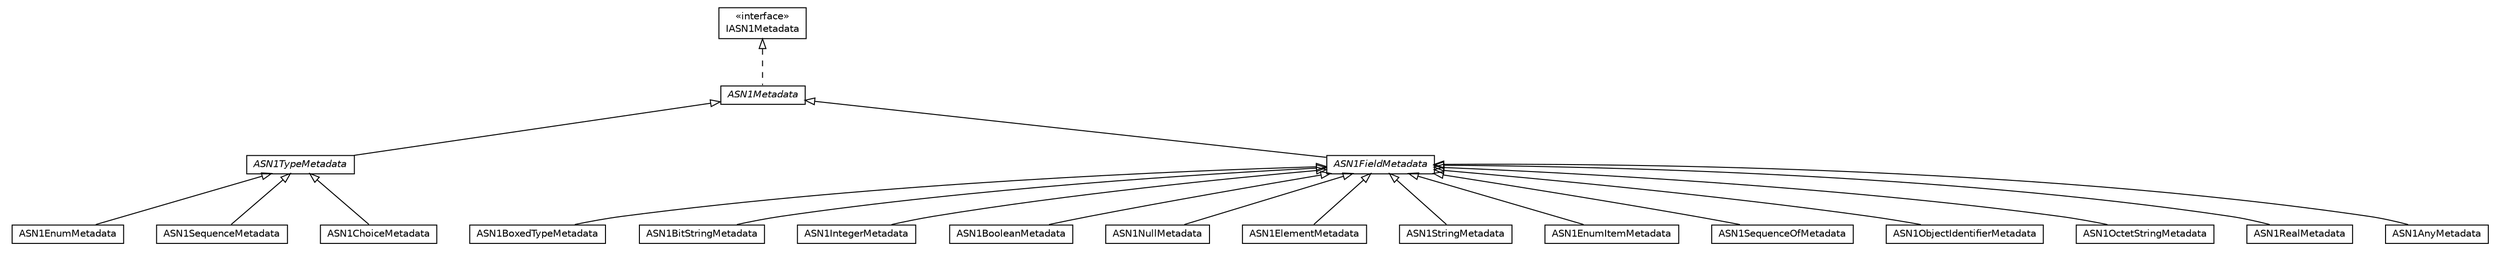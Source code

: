 #!/usr/local/bin/dot
#
# Class diagram 
# Generated by UMLGraph version R5_6-24-gf6e263 (http://www.umlgraph.org/)
#

digraph G {
	edge [fontname="Helvetica",fontsize=10,labelfontname="Helvetica",labelfontsize=10];
	node [fontname="Helvetica",fontsize=10,shape=plaintext];
	nodesep=0.25;
	ranksep=0.5;
	// org.universAAL.lddi.lib.ieeex73std.org.bn.metadata.ASN1BoxedTypeMetadata
	c670497 [label=<<table title="org.universAAL.lddi.lib.ieeex73std.org.bn.metadata.ASN1BoxedTypeMetadata" border="0" cellborder="1" cellspacing="0" cellpadding="2" port="p" href="./ASN1BoxedTypeMetadata.html">
		<tr><td><table border="0" cellspacing="0" cellpadding="1">
<tr><td align="center" balign="center"> ASN1BoxedTypeMetadata </td></tr>
		</table></td></tr>
		</table>>, URL="./ASN1BoxedTypeMetadata.html", fontname="Helvetica", fontcolor="black", fontsize=10.0];
	// org.universAAL.lddi.lib.ieeex73std.org.bn.metadata.IASN1Metadata
	c670498 [label=<<table title="org.universAAL.lddi.lib.ieeex73std.org.bn.metadata.IASN1Metadata" border="0" cellborder="1" cellspacing="0" cellpadding="2" port="p" href="./IASN1Metadata.html">
		<tr><td><table border="0" cellspacing="0" cellpadding="1">
<tr><td align="center" balign="center"> &#171;interface&#187; </td></tr>
<tr><td align="center" balign="center"> IASN1Metadata </td></tr>
		</table></td></tr>
		</table>>, URL="./IASN1Metadata.html", fontname="Helvetica", fontcolor="black", fontsize=10.0];
	// org.universAAL.lddi.lib.ieeex73std.org.bn.metadata.ASN1BitStringMetadata
	c670499 [label=<<table title="org.universAAL.lddi.lib.ieeex73std.org.bn.metadata.ASN1BitStringMetadata" border="0" cellborder="1" cellspacing="0" cellpadding="2" port="p" href="./ASN1BitStringMetadata.html">
		<tr><td><table border="0" cellspacing="0" cellpadding="1">
<tr><td align="center" balign="center"> ASN1BitStringMetadata </td></tr>
		</table></td></tr>
		</table>>, URL="./ASN1BitStringMetadata.html", fontname="Helvetica", fontcolor="black", fontsize=10.0];
	// org.universAAL.lddi.lib.ieeex73std.org.bn.metadata.ASN1IntegerMetadata
	c670500 [label=<<table title="org.universAAL.lddi.lib.ieeex73std.org.bn.metadata.ASN1IntegerMetadata" border="0" cellborder="1" cellspacing="0" cellpadding="2" port="p" href="./ASN1IntegerMetadata.html">
		<tr><td><table border="0" cellspacing="0" cellpadding="1">
<tr><td align="center" balign="center"> ASN1IntegerMetadata </td></tr>
		</table></td></tr>
		</table>>, URL="./ASN1IntegerMetadata.html", fontname="Helvetica", fontcolor="black", fontsize=10.0];
	// org.universAAL.lddi.lib.ieeex73std.org.bn.metadata.ASN1EnumMetadata
	c670501 [label=<<table title="org.universAAL.lddi.lib.ieeex73std.org.bn.metadata.ASN1EnumMetadata" border="0" cellborder="1" cellspacing="0" cellpadding="2" port="p" href="./ASN1EnumMetadata.html">
		<tr><td><table border="0" cellspacing="0" cellpadding="1">
<tr><td align="center" balign="center"> ASN1EnumMetadata </td></tr>
		</table></td></tr>
		</table>>, URL="./ASN1EnumMetadata.html", fontname="Helvetica", fontcolor="black", fontsize=10.0];
	// org.universAAL.lddi.lib.ieeex73std.org.bn.metadata.ASN1BooleanMetadata
	c670502 [label=<<table title="org.universAAL.lddi.lib.ieeex73std.org.bn.metadata.ASN1BooleanMetadata" border="0" cellborder="1" cellspacing="0" cellpadding="2" port="p" href="./ASN1BooleanMetadata.html">
		<tr><td><table border="0" cellspacing="0" cellpadding="1">
<tr><td align="center" balign="center"> ASN1BooleanMetadata </td></tr>
		</table></td></tr>
		</table>>, URL="./ASN1BooleanMetadata.html", fontname="Helvetica", fontcolor="black", fontsize=10.0];
	// org.universAAL.lddi.lib.ieeex73std.org.bn.metadata.ASN1TypeMetadata
	c670503 [label=<<table title="org.universAAL.lddi.lib.ieeex73std.org.bn.metadata.ASN1TypeMetadata" border="0" cellborder="1" cellspacing="0" cellpadding="2" port="p" href="./ASN1TypeMetadata.html">
		<tr><td><table border="0" cellspacing="0" cellpadding="1">
<tr><td align="center" balign="center"><font face="Helvetica-Oblique"> ASN1TypeMetadata </font></td></tr>
		</table></td></tr>
		</table>>, URL="./ASN1TypeMetadata.html", fontname="Helvetica", fontcolor="black", fontsize=10.0];
	// org.universAAL.lddi.lib.ieeex73std.org.bn.metadata.ASN1Metadata
	c670504 [label=<<table title="org.universAAL.lddi.lib.ieeex73std.org.bn.metadata.ASN1Metadata" border="0" cellborder="1" cellspacing="0" cellpadding="2" port="p" href="./ASN1Metadata.html">
		<tr><td><table border="0" cellspacing="0" cellpadding="1">
<tr><td align="center" balign="center"><font face="Helvetica-Oblique"> ASN1Metadata </font></td></tr>
		</table></td></tr>
		</table>>, URL="./ASN1Metadata.html", fontname="Helvetica", fontcolor="black", fontsize=10.0];
	// org.universAAL.lddi.lib.ieeex73std.org.bn.metadata.ASN1SequenceMetadata
	c670505 [label=<<table title="org.universAAL.lddi.lib.ieeex73std.org.bn.metadata.ASN1SequenceMetadata" border="0" cellborder="1" cellspacing="0" cellpadding="2" port="p" href="./ASN1SequenceMetadata.html">
		<tr><td><table border="0" cellspacing="0" cellpadding="1">
<tr><td align="center" balign="center"> ASN1SequenceMetadata </td></tr>
		</table></td></tr>
		</table>>, URL="./ASN1SequenceMetadata.html", fontname="Helvetica", fontcolor="black", fontsize=10.0];
	// org.universAAL.lddi.lib.ieeex73std.org.bn.metadata.ASN1FieldMetadata
	c670506 [label=<<table title="org.universAAL.lddi.lib.ieeex73std.org.bn.metadata.ASN1FieldMetadata" border="0" cellborder="1" cellspacing="0" cellpadding="2" port="p" href="./ASN1FieldMetadata.html">
		<tr><td><table border="0" cellspacing="0" cellpadding="1">
<tr><td align="center" balign="center"><font face="Helvetica-Oblique"> ASN1FieldMetadata </font></td></tr>
		</table></td></tr>
		</table>>, URL="./ASN1FieldMetadata.html", fontname="Helvetica", fontcolor="black", fontsize=10.0];
	// org.universAAL.lddi.lib.ieeex73std.org.bn.metadata.ASN1NullMetadata
	c670507 [label=<<table title="org.universAAL.lddi.lib.ieeex73std.org.bn.metadata.ASN1NullMetadata" border="0" cellborder="1" cellspacing="0" cellpadding="2" port="p" href="./ASN1NullMetadata.html">
		<tr><td><table border="0" cellspacing="0" cellpadding="1">
<tr><td align="center" balign="center"> ASN1NullMetadata </td></tr>
		</table></td></tr>
		</table>>, URL="./ASN1NullMetadata.html", fontname="Helvetica", fontcolor="black", fontsize=10.0];
	// org.universAAL.lddi.lib.ieeex73std.org.bn.metadata.ASN1ElementMetadata
	c670508 [label=<<table title="org.universAAL.lddi.lib.ieeex73std.org.bn.metadata.ASN1ElementMetadata" border="0" cellborder="1" cellspacing="0" cellpadding="2" port="p" href="./ASN1ElementMetadata.html">
		<tr><td><table border="0" cellspacing="0" cellpadding="1">
<tr><td align="center" balign="center"> ASN1ElementMetadata </td></tr>
		</table></td></tr>
		</table>>, URL="./ASN1ElementMetadata.html", fontname="Helvetica", fontcolor="black", fontsize=10.0];
	// org.universAAL.lddi.lib.ieeex73std.org.bn.metadata.ASN1StringMetadata
	c670509 [label=<<table title="org.universAAL.lddi.lib.ieeex73std.org.bn.metadata.ASN1StringMetadata" border="0" cellborder="1" cellspacing="0" cellpadding="2" port="p" href="./ASN1StringMetadata.html">
		<tr><td><table border="0" cellspacing="0" cellpadding="1">
<tr><td align="center" balign="center"> ASN1StringMetadata </td></tr>
		</table></td></tr>
		</table>>, URL="./ASN1StringMetadata.html", fontname="Helvetica", fontcolor="black", fontsize=10.0];
	// org.universAAL.lddi.lib.ieeex73std.org.bn.metadata.ASN1EnumItemMetadata
	c670510 [label=<<table title="org.universAAL.lddi.lib.ieeex73std.org.bn.metadata.ASN1EnumItemMetadata" border="0" cellborder="1" cellspacing="0" cellpadding="2" port="p" href="./ASN1EnumItemMetadata.html">
		<tr><td><table border="0" cellspacing="0" cellpadding="1">
<tr><td align="center" balign="center"> ASN1EnumItemMetadata </td></tr>
		</table></td></tr>
		</table>>, URL="./ASN1EnumItemMetadata.html", fontname="Helvetica", fontcolor="black", fontsize=10.0];
	// org.universAAL.lddi.lib.ieeex73std.org.bn.metadata.ASN1SequenceOfMetadata
	c670511 [label=<<table title="org.universAAL.lddi.lib.ieeex73std.org.bn.metadata.ASN1SequenceOfMetadata" border="0" cellborder="1" cellspacing="0" cellpadding="2" port="p" href="./ASN1SequenceOfMetadata.html">
		<tr><td><table border="0" cellspacing="0" cellpadding="1">
<tr><td align="center" balign="center"> ASN1SequenceOfMetadata </td></tr>
		</table></td></tr>
		</table>>, URL="./ASN1SequenceOfMetadata.html", fontname="Helvetica", fontcolor="black", fontsize=10.0];
	// org.universAAL.lddi.lib.ieeex73std.org.bn.metadata.ASN1ObjectIdentifierMetadata
	c670512 [label=<<table title="org.universAAL.lddi.lib.ieeex73std.org.bn.metadata.ASN1ObjectIdentifierMetadata" border="0" cellborder="1" cellspacing="0" cellpadding="2" port="p" href="./ASN1ObjectIdentifierMetadata.html">
		<tr><td><table border="0" cellspacing="0" cellpadding="1">
<tr><td align="center" balign="center"> ASN1ObjectIdentifierMetadata </td></tr>
		</table></td></tr>
		</table>>, URL="./ASN1ObjectIdentifierMetadata.html", fontname="Helvetica", fontcolor="black", fontsize=10.0];
	// org.universAAL.lddi.lib.ieeex73std.org.bn.metadata.ASN1OctetStringMetadata
	c670513 [label=<<table title="org.universAAL.lddi.lib.ieeex73std.org.bn.metadata.ASN1OctetStringMetadata" border="0" cellborder="1" cellspacing="0" cellpadding="2" port="p" href="./ASN1OctetStringMetadata.html">
		<tr><td><table border="0" cellspacing="0" cellpadding="1">
<tr><td align="center" balign="center"> ASN1OctetStringMetadata </td></tr>
		</table></td></tr>
		</table>>, URL="./ASN1OctetStringMetadata.html", fontname="Helvetica", fontcolor="black", fontsize=10.0];
	// org.universAAL.lddi.lib.ieeex73std.org.bn.metadata.ASN1RealMetadata
	c670514 [label=<<table title="org.universAAL.lddi.lib.ieeex73std.org.bn.metadata.ASN1RealMetadata" border="0" cellborder="1" cellspacing="0" cellpadding="2" port="p" href="./ASN1RealMetadata.html">
		<tr><td><table border="0" cellspacing="0" cellpadding="1">
<tr><td align="center" balign="center"> ASN1RealMetadata </td></tr>
		</table></td></tr>
		</table>>, URL="./ASN1RealMetadata.html", fontname="Helvetica", fontcolor="black", fontsize=10.0];
	// org.universAAL.lddi.lib.ieeex73std.org.bn.metadata.ASN1AnyMetadata
	c670515 [label=<<table title="org.universAAL.lddi.lib.ieeex73std.org.bn.metadata.ASN1AnyMetadata" border="0" cellborder="1" cellspacing="0" cellpadding="2" port="p" href="./ASN1AnyMetadata.html">
		<tr><td><table border="0" cellspacing="0" cellpadding="1">
<tr><td align="center" balign="center"> ASN1AnyMetadata </td></tr>
		</table></td></tr>
		</table>>, URL="./ASN1AnyMetadata.html", fontname="Helvetica", fontcolor="black", fontsize=10.0];
	// org.universAAL.lddi.lib.ieeex73std.org.bn.metadata.ASN1ChoiceMetadata
	c670516 [label=<<table title="org.universAAL.lddi.lib.ieeex73std.org.bn.metadata.ASN1ChoiceMetadata" border="0" cellborder="1" cellspacing="0" cellpadding="2" port="p" href="./ASN1ChoiceMetadata.html">
		<tr><td><table border="0" cellspacing="0" cellpadding="1">
<tr><td align="center" balign="center"> ASN1ChoiceMetadata </td></tr>
		</table></td></tr>
		</table>>, URL="./ASN1ChoiceMetadata.html", fontname="Helvetica", fontcolor="black", fontsize=10.0];
	//org.universAAL.lddi.lib.ieeex73std.org.bn.metadata.ASN1BoxedTypeMetadata extends org.universAAL.lddi.lib.ieeex73std.org.bn.metadata.ASN1FieldMetadata
	c670506:p -> c670497:p [dir=back,arrowtail=empty];
	//org.universAAL.lddi.lib.ieeex73std.org.bn.metadata.ASN1BitStringMetadata extends org.universAAL.lddi.lib.ieeex73std.org.bn.metadata.ASN1FieldMetadata
	c670506:p -> c670499:p [dir=back,arrowtail=empty];
	//org.universAAL.lddi.lib.ieeex73std.org.bn.metadata.ASN1IntegerMetadata extends org.universAAL.lddi.lib.ieeex73std.org.bn.metadata.ASN1FieldMetadata
	c670506:p -> c670500:p [dir=back,arrowtail=empty];
	//org.universAAL.lddi.lib.ieeex73std.org.bn.metadata.ASN1EnumMetadata extends org.universAAL.lddi.lib.ieeex73std.org.bn.metadata.ASN1TypeMetadata
	c670503:p -> c670501:p [dir=back,arrowtail=empty];
	//org.universAAL.lddi.lib.ieeex73std.org.bn.metadata.ASN1BooleanMetadata extends org.universAAL.lddi.lib.ieeex73std.org.bn.metadata.ASN1FieldMetadata
	c670506:p -> c670502:p [dir=back,arrowtail=empty];
	//org.universAAL.lddi.lib.ieeex73std.org.bn.metadata.ASN1TypeMetadata extends org.universAAL.lddi.lib.ieeex73std.org.bn.metadata.ASN1Metadata
	c670504:p -> c670503:p [dir=back,arrowtail=empty];
	//org.universAAL.lddi.lib.ieeex73std.org.bn.metadata.ASN1Metadata implements org.universAAL.lddi.lib.ieeex73std.org.bn.metadata.IASN1Metadata
	c670498:p -> c670504:p [dir=back,arrowtail=empty,style=dashed];
	//org.universAAL.lddi.lib.ieeex73std.org.bn.metadata.ASN1SequenceMetadata extends org.universAAL.lddi.lib.ieeex73std.org.bn.metadata.ASN1TypeMetadata
	c670503:p -> c670505:p [dir=back,arrowtail=empty];
	//org.universAAL.lddi.lib.ieeex73std.org.bn.metadata.ASN1FieldMetadata extends org.universAAL.lddi.lib.ieeex73std.org.bn.metadata.ASN1Metadata
	c670504:p -> c670506:p [dir=back,arrowtail=empty];
	//org.universAAL.lddi.lib.ieeex73std.org.bn.metadata.ASN1NullMetadata extends org.universAAL.lddi.lib.ieeex73std.org.bn.metadata.ASN1FieldMetadata
	c670506:p -> c670507:p [dir=back,arrowtail=empty];
	//org.universAAL.lddi.lib.ieeex73std.org.bn.metadata.ASN1ElementMetadata extends org.universAAL.lddi.lib.ieeex73std.org.bn.metadata.ASN1FieldMetadata
	c670506:p -> c670508:p [dir=back,arrowtail=empty];
	//org.universAAL.lddi.lib.ieeex73std.org.bn.metadata.ASN1StringMetadata extends org.universAAL.lddi.lib.ieeex73std.org.bn.metadata.ASN1FieldMetadata
	c670506:p -> c670509:p [dir=back,arrowtail=empty];
	//org.universAAL.lddi.lib.ieeex73std.org.bn.metadata.ASN1EnumItemMetadata extends org.universAAL.lddi.lib.ieeex73std.org.bn.metadata.ASN1FieldMetadata
	c670506:p -> c670510:p [dir=back,arrowtail=empty];
	//org.universAAL.lddi.lib.ieeex73std.org.bn.metadata.ASN1SequenceOfMetadata extends org.universAAL.lddi.lib.ieeex73std.org.bn.metadata.ASN1FieldMetadata
	c670506:p -> c670511:p [dir=back,arrowtail=empty];
	//org.universAAL.lddi.lib.ieeex73std.org.bn.metadata.ASN1ObjectIdentifierMetadata extends org.universAAL.lddi.lib.ieeex73std.org.bn.metadata.ASN1FieldMetadata
	c670506:p -> c670512:p [dir=back,arrowtail=empty];
	//org.universAAL.lddi.lib.ieeex73std.org.bn.metadata.ASN1OctetStringMetadata extends org.universAAL.lddi.lib.ieeex73std.org.bn.metadata.ASN1FieldMetadata
	c670506:p -> c670513:p [dir=back,arrowtail=empty];
	//org.universAAL.lddi.lib.ieeex73std.org.bn.metadata.ASN1RealMetadata extends org.universAAL.lddi.lib.ieeex73std.org.bn.metadata.ASN1FieldMetadata
	c670506:p -> c670514:p [dir=back,arrowtail=empty];
	//org.universAAL.lddi.lib.ieeex73std.org.bn.metadata.ASN1AnyMetadata extends org.universAAL.lddi.lib.ieeex73std.org.bn.metadata.ASN1FieldMetadata
	c670506:p -> c670515:p [dir=back,arrowtail=empty];
	//org.universAAL.lddi.lib.ieeex73std.org.bn.metadata.ASN1ChoiceMetadata extends org.universAAL.lddi.lib.ieeex73std.org.bn.metadata.ASN1TypeMetadata
	c670503:p -> c670516:p [dir=back,arrowtail=empty];
}

